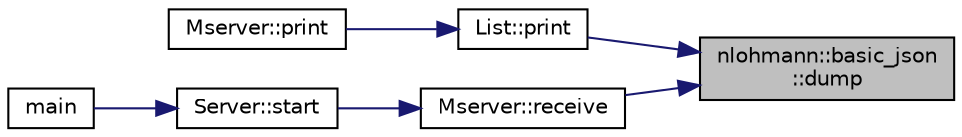 digraph "nlohmann::basic_json::dump"
{
 // LATEX_PDF_SIZE
  edge [fontname="Helvetica",fontsize="10",labelfontname="Helvetica",labelfontsize="10"];
  node [fontname="Helvetica",fontsize="10",shape=record];
  rankdir="RL";
  Node1 [label="nlohmann::basic_json\l::dump",height=0.2,width=0.4,color="black", fillcolor="grey75", style="filled", fontcolor="black",tooltip="serialization"];
  Node1 -> Node2 [dir="back",color="midnightblue",fontsize="10",style="solid"];
  Node2 [label="List::print",height=0.2,width=0.4,color="black", fillcolor="white", style="filled",URL="$classList.html#a2ffef25cafd0dc10d9fc0e0609a2cd37",tooltip="give us how is conformed the list"];
  Node2 -> Node3 [dir="back",color="midnightblue",fontsize="10",style="solid"];
  Node3 [label="Mserver::print",height=0.2,width=0.4,color="black", fillcolor="white", style="filled",URL="$classMserver.html#add31754939d652467f196819a7e56945",tooltip="give us the status of the memory state"];
  Node1 -> Node4 [dir="back",color="midnightblue",fontsize="10",style="solid"];
  Node4 [label="Mserver::receive",height=0.2,width=0.4,color="black", fillcolor="white", style="filled",URL="$classMserver.html#aea44106299e7ee42124fb57e7e282152",tooltip="it get a Json object from the client to add it to the memory"];
  Node4 -> Node5 [dir="back",color="midnightblue",fontsize="10",style="solid"];
  Node5 [label="Server::start",height=0.2,width=0.4,color="black", fillcolor="white", style="filled",URL="$classServer.html#a7eac07d2582fa01c2671362efa955b31",tooltip="Starts the server related to sockets."];
  Node5 -> Node6 [dir="back",color="midnightblue",fontsize="10",style="solid"];
  Node6 [label="main",height=0.2,width=0.4,color="black", fillcolor="white", style="filled",URL="$main_8cpp.html#ae66f6b31b5ad750f1fe042a706a4e3d4",tooltip=" "];
}
